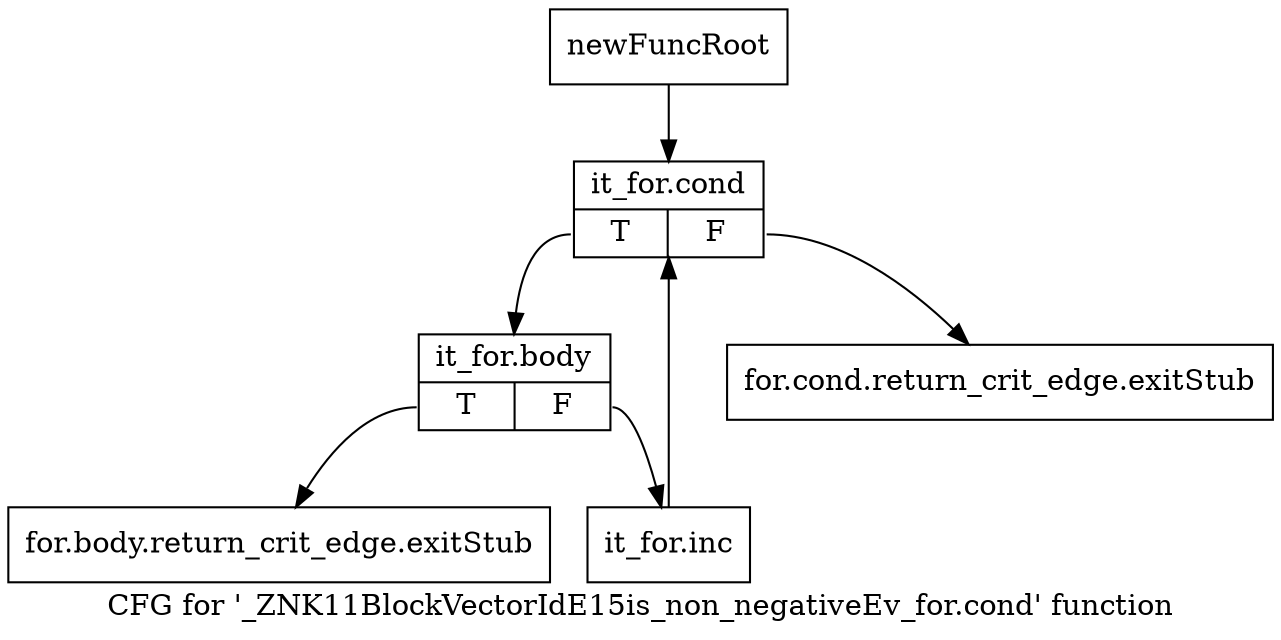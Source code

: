 digraph "CFG for '_ZNK11BlockVectorIdE15is_non_negativeEv_for.cond' function" {
	label="CFG for '_ZNK11BlockVectorIdE15is_non_negativeEv_for.cond' function";

	Node0x8b37980 [shape=record,label="{newFuncRoot}"];
	Node0x8b37980 -> Node0x8b37a70;
	Node0x8b379d0 [shape=record,label="{for.cond.return_crit_edge.exitStub}"];
	Node0x8b37a20 [shape=record,label="{for.body.return_crit_edge.exitStub}"];
	Node0x8b37a70 [shape=record,label="{it_for.cond|{<s0>T|<s1>F}}"];
	Node0x8b37a70:s0 -> Node0x8b37ac0;
	Node0x8b37a70:s1 -> Node0x8b379d0;
	Node0x8b37ac0 [shape=record,label="{it_for.body|{<s0>T|<s1>F}}"];
	Node0x8b37ac0:s0 -> Node0x8b37a20;
	Node0x8b37ac0:s1 -> Node0x8b37b10;
	Node0x8b37b10 [shape=record,label="{it_for.inc}"];
	Node0x8b37b10 -> Node0x8b37a70;
}
